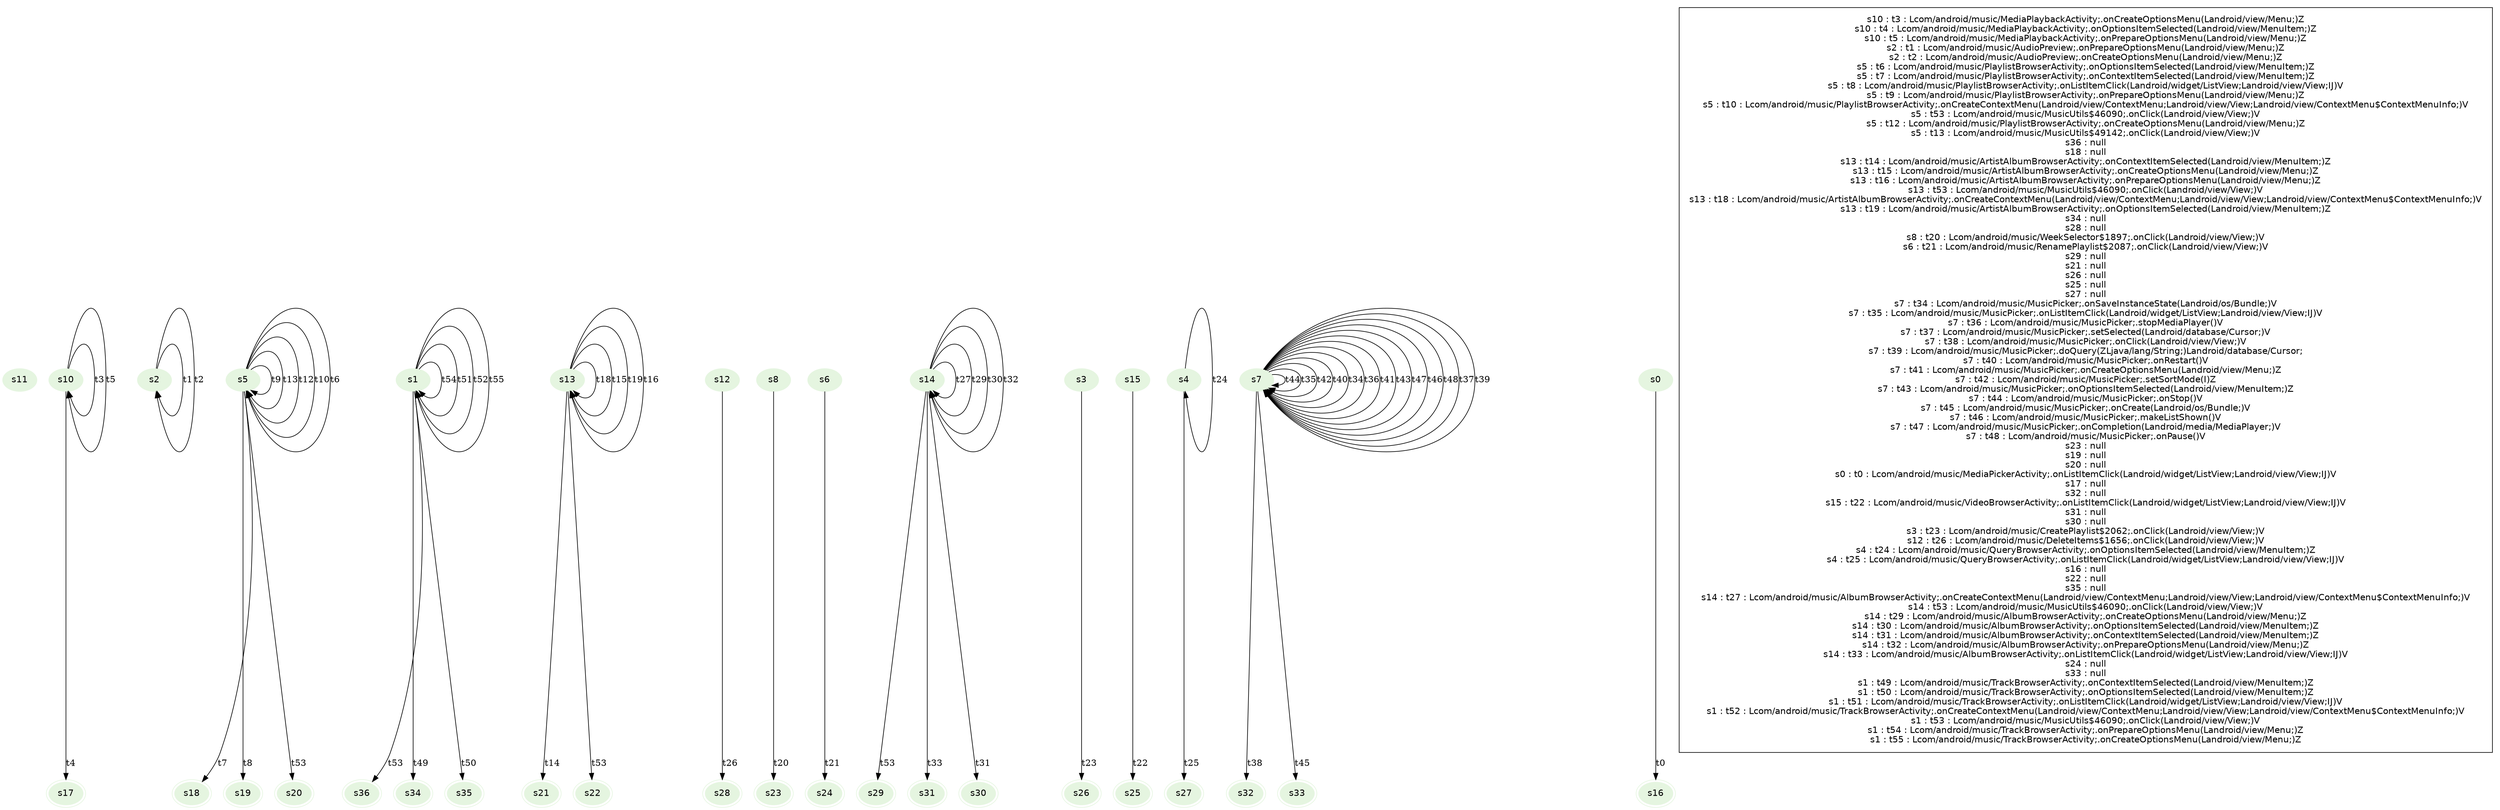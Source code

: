 digraph {
fontname="Helvetica";
node[style=filled, fontname="Helvetica", colorscheme=greens3, color=1];
s11;
s10;
s2;
s5;
s36[peripheries=2];
s18[peripheries=2];
s13;
s34[peripheries=2];
s28[peripheries=2];
s8;
s6;
s29[peripheries=2];
s21[peripheries=2];
s26[peripheries=2];
s25[peripheries=2];
s27[peripheries=2];
s7;
s23[peripheries=2];
s19[peripheries=2];
s20[peripheries=2];
s0;
s17[peripheries=2];
s32[peripheries=2];
s15;
s31[peripheries=2];
s30[peripheries=2];
s3;
s12;
s4;
s16[peripheries=2];
s22[peripheries=2];
s35[peripheries=2];
s14;
s24[peripheries=2];
s33[peripheries=2];
s1;
s7 -> s7[label="t44"];
s1 -> s1[label="t54"];
s10 -> s10[label="t3"];
s14 -> s14[label="t27"];
s7 -> s7[label="t35"];
s1 -> s34[label="t49"];
s13 -> s13[label="t18"];
s2 -> s2[label="t1"];
s7 -> s7[label="t42"];
s7 -> s7[label="t40"];
s2 -> s2[label="t2"];
s5 -> s5[label="t9"];
s10 -> s17[label="t4"];
s13 -> s13[label="t15"];
s15 -> s25[label="t22"];
s14 -> s14[label="t29"];
s13 -> s13[label="t19"];
s14 -> s14[label="t30"];
s10 -> s10[label="t5"];
s14 -> s31[label="t33"];
s7 -> s7[label="t34"];
s8 -> s23[label="t20"];
s7 -> s7[label="t36"];
s1 -> s1[label="t51"];
s14 -> s14[label="t32"];
s5 -> s18[label="t7"];
s5 -> s5[label="t13"];
s5 -> s5[label="t12"];
s13 -> s22[label="t53"];
s1 -> s35[label="t50"];
s13 -> s13[label="t16"];
s7 -> s7[label="t41"];
s5 -> s5[label="t10"];
s1 -> s36[label="t53"];
s3 -> s26[label="t23"];
s0 -> s16[label="t0"];
s7 -> s33[label="t45"];
s4 -> s4[label="t24"];
s7 -> s7[label="t43"];
s12 -> s28[label="t26"];
s7 -> s7[label="t47"];
s5 -> s19[label="t8"];
s14 -> s30[label="t31"];
s6 -> s24[label="t21"];
s7 -> s32[label="t38"];
s7 -> s7[label="t46"];
s1 -> s1[label="t52"];
s5 -> s5[label="t6"];
s13 -> s21[label="t14"];
s7 -> s7[label="t48"];
s4 -> s27[label="t25"];
s5 -> s20[label="t53"];
s7 -> s7[label="t37"];
s14 -> s29[label="t53"];
s7 -> s7[label="t39"];
s1 -> s1[label="t55"];
subgraph cluster_key {
ds[shape=plaintext, style=solid,label="s10 : t3 : Lcom/android/music/MediaPlaybackActivity;.onCreateOptionsMenu(Landroid/view/Menu;)Z\ns10 : t4 : Lcom/android/music/MediaPlaybackActivity;.onOptionsItemSelected(Landroid/view/MenuItem;)Z\ns10 : t5 : Lcom/android/music/MediaPlaybackActivity;.onPrepareOptionsMenu(Landroid/view/Menu;)Z\ns2 : t1 : Lcom/android/music/AudioPreview;.onPrepareOptionsMenu(Landroid/view/Menu;)Z\ns2 : t2 : Lcom/android/music/AudioPreview;.onCreateOptionsMenu(Landroid/view/Menu;)Z\ns5 : t6 : Lcom/android/music/PlaylistBrowserActivity;.onOptionsItemSelected(Landroid/view/MenuItem;)Z\ns5 : t7 : Lcom/android/music/PlaylistBrowserActivity;.onContextItemSelected(Landroid/view/MenuItem;)Z\ns5 : t8 : Lcom/android/music/PlaylistBrowserActivity;.onListItemClick(Landroid/widget/ListView;Landroid/view/View;IJ)V\ns5 : t9 : Lcom/android/music/PlaylistBrowserActivity;.onPrepareOptionsMenu(Landroid/view/Menu;)Z\ns5 : t10 : Lcom/android/music/PlaylistBrowserActivity;.onCreateContextMenu(Landroid/view/ContextMenu;Landroid/view/View;Landroid/view/ContextMenu$ContextMenuInfo;)V\ns5 : t53 : Lcom/android/music/MusicUtils$46090;.onClick(Landroid/view/View;)V\ns5 : t12 : Lcom/android/music/PlaylistBrowserActivity;.onCreateOptionsMenu(Landroid/view/Menu;)Z\ns5 : t13 : Lcom/android/music/MusicUtils$49142;.onClick(Landroid/view/View;)V\ns36 : null\ns18 : null\ns13 : t14 : Lcom/android/music/ArtistAlbumBrowserActivity;.onContextItemSelected(Landroid/view/MenuItem;)Z\ns13 : t15 : Lcom/android/music/ArtistAlbumBrowserActivity;.onCreateOptionsMenu(Landroid/view/Menu;)Z\ns13 : t16 : Lcom/android/music/ArtistAlbumBrowserActivity;.onPrepareOptionsMenu(Landroid/view/Menu;)Z\ns13 : t53 : Lcom/android/music/MusicUtils$46090;.onClick(Landroid/view/View;)V\ns13 : t18 : Lcom/android/music/ArtistAlbumBrowserActivity;.onCreateContextMenu(Landroid/view/ContextMenu;Landroid/view/View;Landroid/view/ContextMenu$ContextMenuInfo;)V\ns13 : t19 : Lcom/android/music/ArtistAlbumBrowserActivity;.onOptionsItemSelected(Landroid/view/MenuItem;)Z\ns34 : null\ns28 : null\ns8 : t20 : Lcom/android/music/WeekSelector$1897;.onClick(Landroid/view/View;)V\ns6 : t21 : Lcom/android/music/RenamePlaylist$2087;.onClick(Landroid/view/View;)V\ns29 : null\ns21 : null\ns26 : null\ns25 : null\ns27 : null\ns7 : t34 : Lcom/android/music/MusicPicker;.onSaveInstanceState(Landroid/os/Bundle;)V\ns7 : t35 : Lcom/android/music/MusicPicker;.onListItemClick(Landroid/widget/ListView;Landroid/view/View;IJ)V\ns7 : t36 : Lcom/android/music/MusicPicker;.stopMediaPlayer()V\ns7 : t37 : Lcom/android/music/MusicPicker;.setSelected(Landroid/database/Cursor;)V\ns7 : t38 : Lcom/android/music/MusicPicker;.onClick(Landroid/view/View;)V\ns7 : t39 : Lcom/android/music/MusicPicker;.doQuery(ZLjava/lang/String;)Landroid/database/Cursor;\ns7 : t40 : Lcom/android/music/MusicPicker;.onRestart()V\ns7 : t41 : Lcom/android/music/MusicPicker;.onCreateOptionsMenu(Landroid/view/Menu;)Z\ns7 : t42 : Lcom/android/music/MusicPicker;.setSortMode(I)Z\ns7 : t43 : Lcom/android/music/MusicPicker;.onOptionsItemSelected(Landroid/view/MenuItem;)Z\ns7 : t44 : Lcom/android/music/MusicPicker;.onStop()V\ns7 : t45 : Lcom/android/music/MusicPicker;.onCreate(Landroid/os/Bundle;)V\ns7 : t46 : Lcom/android/music/MusicPicker;.makeListShown()V\ns7 : t47 : Lcom/android/music/MusicPicker;.onCompletion(Landroid/media/MediaPlayer;)V\ns7 : t48 : Lcom/android/music/MusicPicker;.onPause()V\ns23 : null\ns19 : null\ns20 : null\ns0 : t0 : Lcom/android/music/MediaPickerActivity;.onListItemClick(Landroid/widget/ListView;Landroid/view/View;IJ)V\ns17 : null\ns32 : null\ns15 : t22 : Lcom/android/music/VideoBrowserActivity;.onListItemClick(Landroid/widget/ListView;Landroid/view/View;IJ)V\ns31 : null\ns30 : null\ns3 : t23 : Lcom/android/music/CreatePlaylist$2062;.onClick(Landroid/view/View;)V\ns12 : t26 : Lcom/android/music/DeleteItems$1656;.onClick(Landroid/view/View;)V\ns4 : t24 : Lcom/android/music/QueryBrowserActivity;.onOptionsItemSelected(Landroid/view/MenuItem;)Z\ns4 : t25 : Lcom/android/music/QueryBrowserActivity;.onListItemClick(Landroid/widget/ListView;Landroid/view/View;IJ)V\ns16 : null\ns22 : null\ns35 : null\ns14 : t27 : Lcom/android/music/AlbumBrowserActivity;.onCreateContextMenu(Landroid/view/ContextMenu;Landroid/view/View;Landroid/view/ContextMenu$ContextMenuInfo;)V\ns14 : t53 : Lcom/android/music/MusicUtils$46090;.onClick(Landroid/view/View;)V\ns14 : t29 : Lcom/android/music/AlbumBrowserActivity;.onCreateOptionsMenu(Landroid/view/Menu;)Z\ns14 : t30 : Lcom/android/music/AlbumBrowserActivity;.onOptionsItemSelected(Landroid/view/MenuItem;)Z\ns14 : t31 : Lcom/android/music/AlbumBrowserActivity;.onContextItemSelected(Landroid/view/MenuItem;)Z\ns14 : t32 : Lcom/android/music/AlbumBrowserActivity;.onPrepareOptionsMenu(Landroid/view/Menu;)Z\ns14 : t33 : Lcom/android/music/AlbumBrowserActivity;.onListItemClick(Landroid/widget/ListView;Landroid/view/View;IJ)V\ns24 : null\ns33 : null\ns1 : t49 : Lcom/android/music/TrackBrowserActivity;.onContextItemSelected(Landroid/view/MenuItem;)Z\ns1 : t50 : Lcom/android/music/TrackBrowserActivity;.onOptionsItemSelected(Landroid/view/MenuItem;)Z\ns1 : t51 : Lcom/android/music/TrackBrowserActivity;.onListItemClick(Landroid/widget/ListView;Landroid/view/View;IJ)V\ns1 : t52 : Lcom/android/music/TrackBrowserActivity;.onCreateContextMenu(Landroid/view/ContextMenu;Landroid/view/View;Landroid/view/ContextMenu$ContextMenuInfo;)V\ns1 : t53 : Lcom/android/music/MusicUtils$46090;.onClick(Landroid/view/View;)V\ns1 : t54 : Lcom/android/music/TrackBrowserActivity;.onPrepareOptionsMenu(Landroid/view/Menu;)Z\ns1 : t55 : Lcom/android/music/TrackBrowserActivity;.onCreateOptionsMenu(Landroid/view/Menu;)Z\n"];}
}